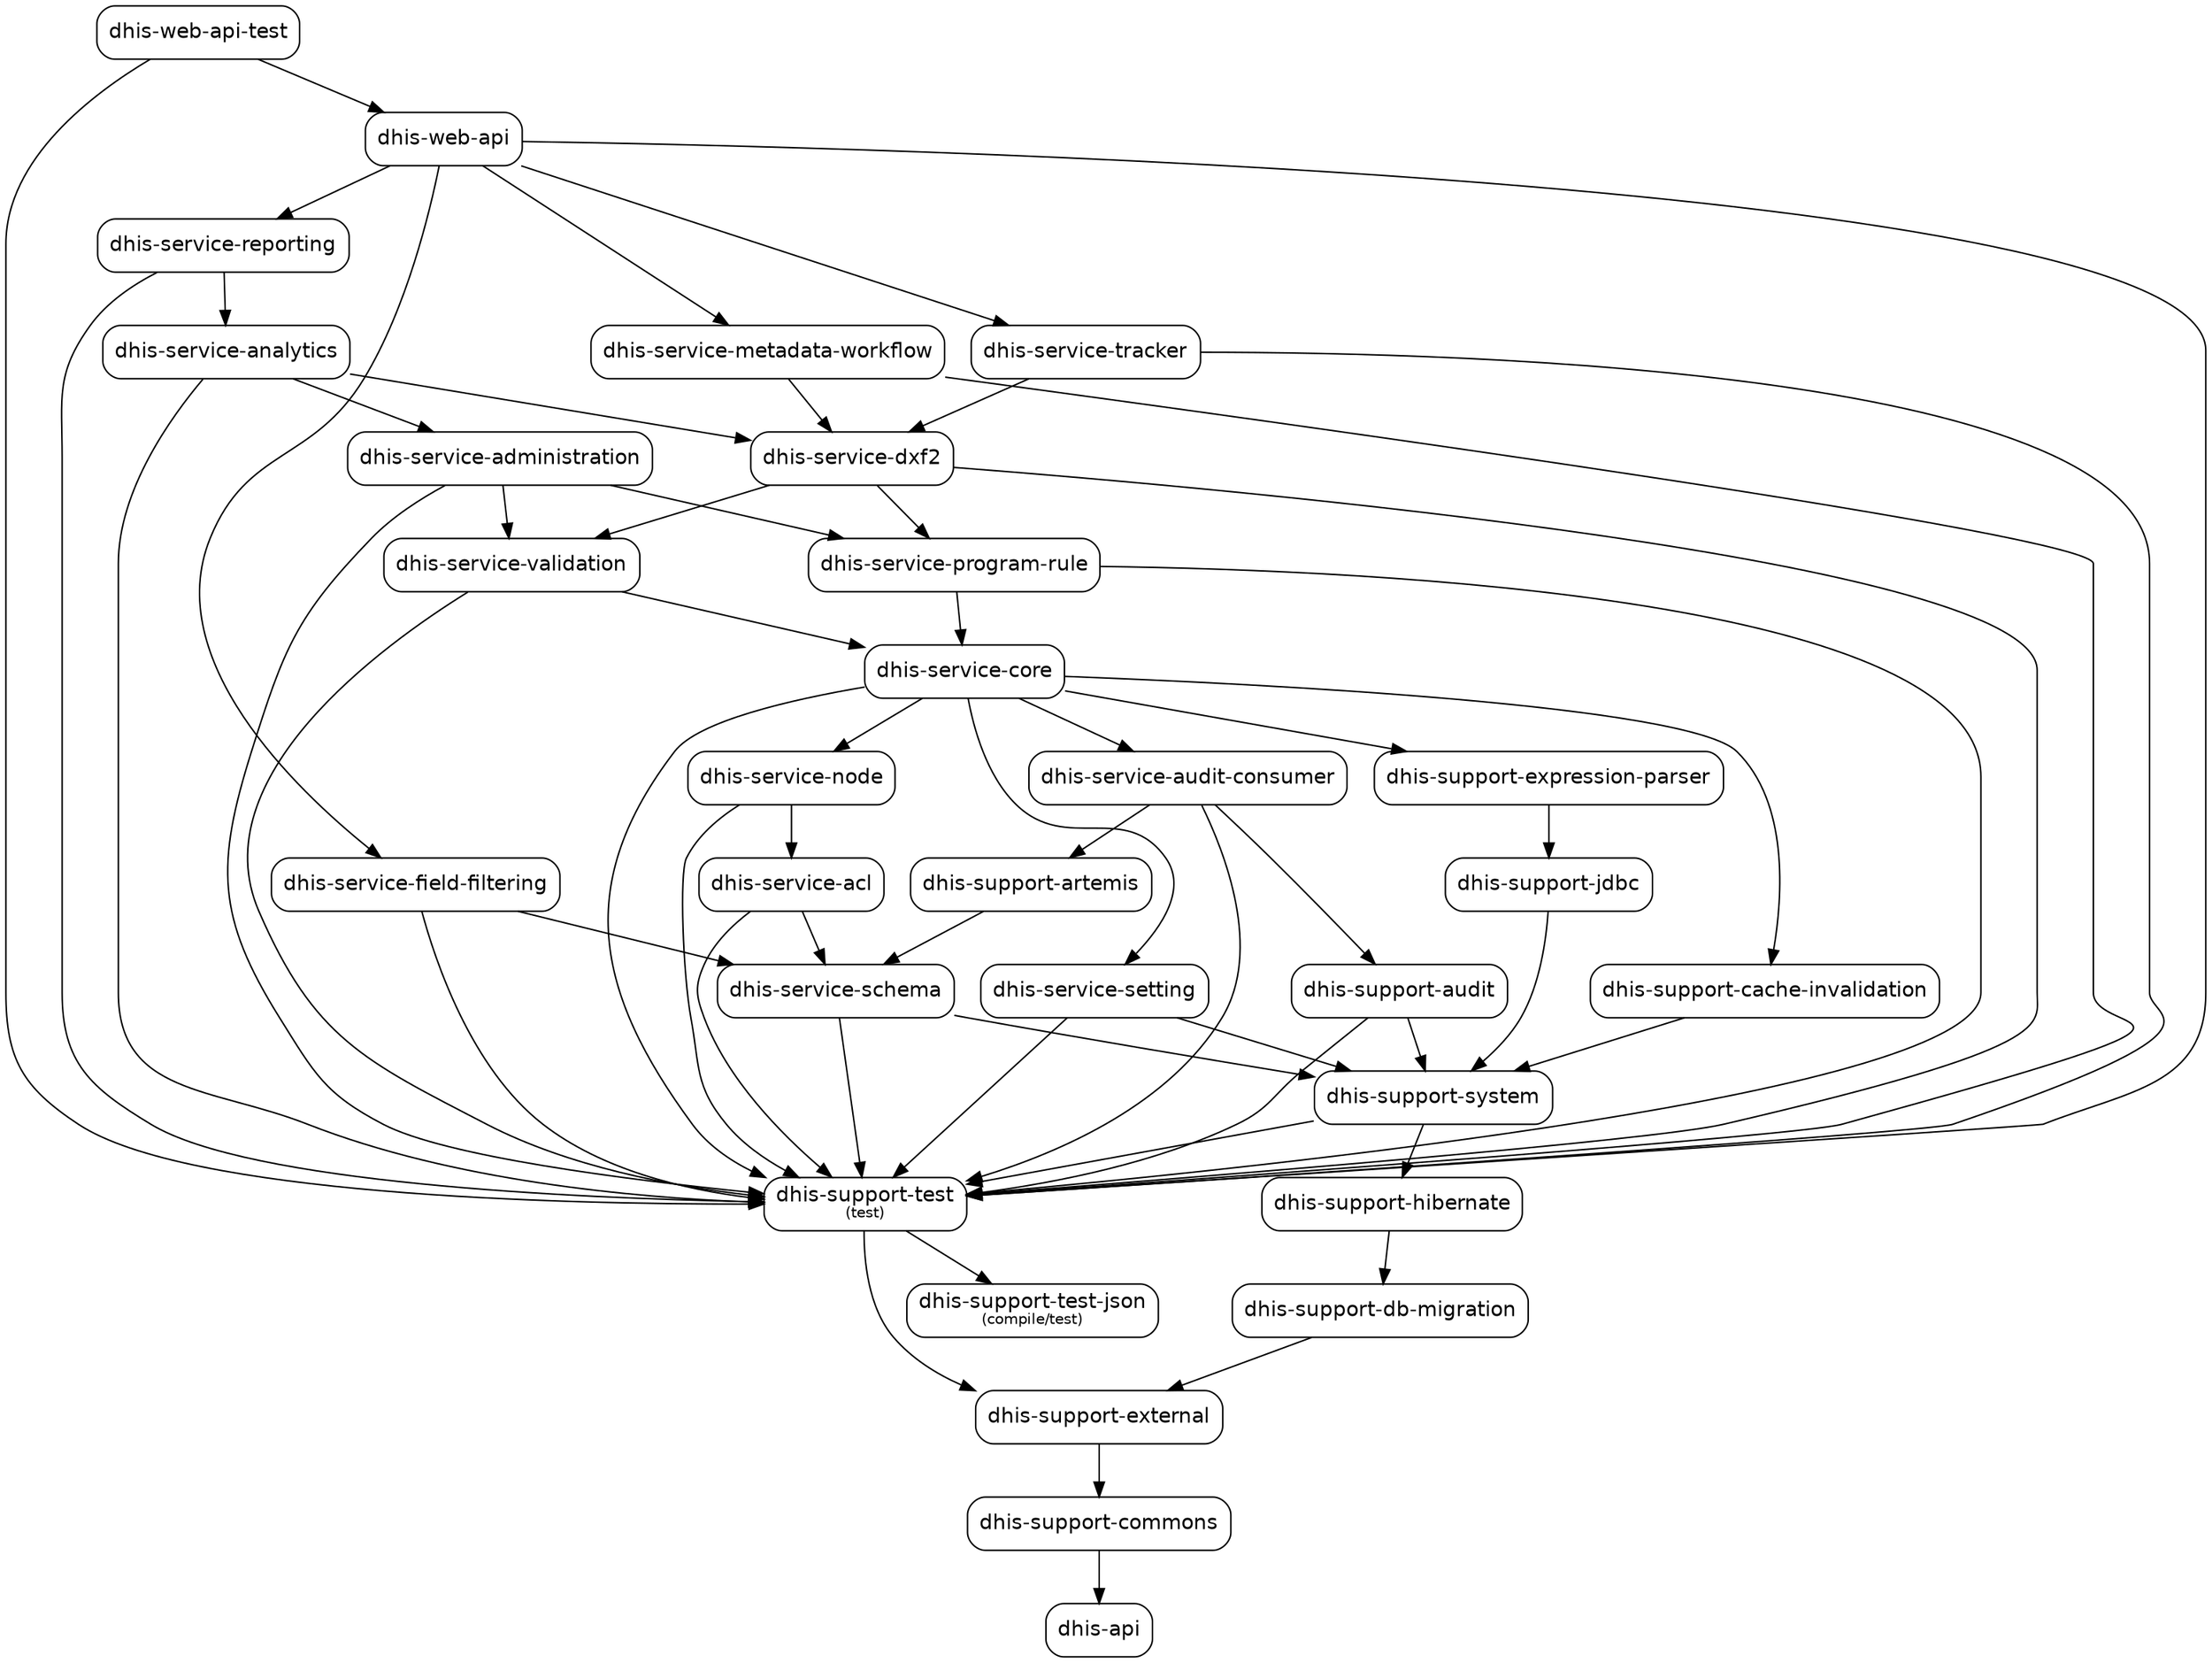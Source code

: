 digraph "dhis" {
  node [shape="box",style="rounded",fontname="Helvetica",fontsize="14"]
  edge [fontsize="10",fontname="Helvetica"]

  // Node Definitions:
  "org.hisp.dhis:dhis-support-commons:jar"[label=<dhis-support-commons>]
  "org.hisp.dhis:dhis-api:jar"[label=<dhis-api>]
  "org.hisp.dhis:dhis-support-external:jar"[label=<dhis-support-external>]
  "org.hisp.dhis:dhis-support-db-migration:jar"[label=<dhis-support-db-migration>]
  "org.hisp.dhis:dhis-support-hibernate:jar"[label=<dhis-support-hibernate>]
  "org.hisp.dhis:dhis-support-test:jar"[label=<dhis-support-test<font point-size="10"><br/>(test)</font>>]
  "org.hisp.dhis:dhis-support-test-json:jar"[label=<dhis-support-test-json<font point-size="10"><br/>(compile/test)</font>>]
  "org.hisp.dhis:dhis-support-system:jar"[label=<dhis-support-system>]
  "org.hisp.dhis:dhis-service-schema:jar"[label=<dhis-service-schema>]
  "org.hisp.dhis:dhis-service-setting:jar"[label=<dhis-service-setting>]
  "org.hisp.dhis:dhis-service-acl:jar"[label=<dhis-service-acl>]
  "org.hisp.dhis:dhis-support-artemis:jar"[label=<dhis-support-artemis>]
  "org.hisp.dhis:dhis-support-audit:jar"[label=<dhis-support-audit>]
  "org.hisp.dhis:dhis-service-audit-consumer:jar"[label=<dhis-service-audit-consumer>]
  "org.hisp.dhis:dhis-service-node:jar"[label=<dhis-service-node>]
  "org.hisp.dhis:dhis-service-field-filtering:jar"[label=<dhis-service-field-filtering>]
  "org.hisp.dhis:dhis-support-jdbc:jar"[label=<dhis-support-jdbc>]
  "org.hisp.dhis:dhis-support-expression-parser:jar"[label=<dhis-support-expression-parser>]
  "org.hisp.dhis:dhis-support-cache-invalidation:jar"[label=<dhis-support-cache-invalidation>]
  "org.hisp.dhis:dhis-service-core:jar"[label=<dhis-service-core>]
  "org.hisp.dhis:dhis-service-validation:jar"[label=<dhis-service-validation>]
  "org.hisp.dhis:dhis-service-program-rule:jar"[label=<dhis-service-program-rule>]
  "org.hisp.dhis:dhis-service-administration:jar"[label=<dhis-service-administration>]
  "org.hisp.dhis:dhis-service-dxf2:jar"[label=<dhis-service-dxf2>]
  "org.hisp.dhis:dhis-service-metadata-workflow:jar"[label=<dhis-service-metadata-workflow>]
  "org.hisp.dhis:dhis-service-analytics:jar"[label=<dhis-service-analytics>]
  "org.hisp.dhis:dhis-service-tracker:jar"[label=<dhis-service-tracker>]
  "org.hisp.dhis:dhis-service-reporting:jar"[label=<dhis-service-reporting>]
  "org.hisp.dhis:dhis-web-api:jar"[label=<dhis-web-api>]
  "org.hisp.dhis:dhis-web-api-test:jar"[label=<dhis-web-api-test>]

  // Edge Definitions:
  "org.hisp.dhis:dhis-support-commons:jar" -> "org.hisp.dhis:dhis-api:jar"
  "org.hisp.dhis:dhis-support-external:jar" -> "org.hisp.dhis:dhis-support-commons:jar"
  "org.hisp.dhis:dhis-support-db-migration:jar" -> "org.hisp.dhis:dhis-support-external:jar"
  "org.hisp.dhis:dhis-support-hibernate:jar" -> "org.hisp.dhis:dhis-support-db-migration:jar"
  "org.hisp.dhis:dhis-support-test:jar" -> "org.hisp.dhis:dhis-support-test-json:jar"
  "org.hisp.dhis:dhis-support-test:jar" -> "org.hisp.dhis:dhis-support-external:jar"
  "org.hisp.dhis:dhis-support-system:jar" -> "org.hisp.dhis:dhis-support-hibernate:jar"
  "org.hisp.dhis:dhis-support-system:jar" -> "org.hisp.dhis:dhis-support-test:jar"
  "org.hisp.dhis:dhis-service-schema:jar" -> "org.hisp.dhis:dhis-support-test:jar"
  "org.hisp.dhis:dhis-service-schema:jar" -> "org.hisp.dhis:dhis-support-system:jar"
  "org.hisp.dhis:dhis-service-setting:jar" -> "org.hisp.dhis:dhis-support-test:jar"
  "org.hisp.dhis:dhis-service-setting:jar" -> "org.hisp.dhis:dhis-support-system:jar"
  "org.hisp.dhis:dhis-service-acl:jar" -> "org.hisp.dhis:dhis-service-schema:jar"
  "org.hisp.dhis:dhis-service-acl:jar" -> "org.hisp.dhis:dhis-support-test:jar"
  "org.hisp.dhis:dhis-support-artemis:jar" -> "org.hisp.dhis:dhis-service-schema:jar"
  "org.hisp.dhis:dhis-support-audit:jar" -> "org.hisp.dhis:dhis-support-system:jar"
  "org.hisp.dhis:dhis-support-audit:jar" -> "org.hisp.dhis:dhis-support-test:jar"
  "org.hisp.dhis:dhis-service-audit-consumer:jar" -> "org.hisp.dhis:dhis-support-artemis:jar"
  "org.hisp.dhis:dhis-service-audit-consumer:jar" -> "org.hisp.dhis:dhis-support-audit:jar"
  "org.hisp.dhis:dhis-service-audit-consumer:jar" -> "org.hisp.dhis:dhis-support-test:jar"
  "org.hisp.dhis:dhis-service-node:jar" -> "org.hisp.dhis:dhis-service-acl:jar"
  "org.hisp.dhis:dhis-service-node:jar" -> "org.hisp.dhis:dhis-support-test:jar"
  "org.hisp.dhis:dhis-service-field-filtering:jar" -> "org.hisp.dhis:dhis-support-test:jar"
  "org.hisp.dhis:dhis-service-field-filtering:jar" -> "org.hisp.dhis:dhis-service-schema:jar"
  "org.hisp.dhis:dhis-support-jdbc:jar" -> "org.hisp.dhis:dhis-support-system:jar"
  "org.hisp.dhis:dhis-support-expression-parser:jar" -> "org.hisp.dhis:dhis-support-jdbc:jar"
  "org.hisp.dhis:dhis-support-cache-invalidation:jar" -> "org.hisp.dhis:dhis-support-system:jar"
  "org.hisp.dhis:dhis-service-core:jar" -> "org.hisp.dhis:dhis-service-setting:jar"
  "org.hisp.dhis:dhis-service-core:jar" -> "org.hisp.dhis:dhis-service-node:jar"
  "org.hisp.dhis:dhis-service-core:jar" -> "org.hisp.dhis:dhis-service-audit-consumer:jar"
  "org.hisp.dhis:dhis-service-core:jar" -> "org.hisp.dhis:dhis-support-expression-parser:jar"
  "org.hisp.dhis:dhis-service-core:jar" -> "org.hisp.dhis:dhis-support-test:jar"
  "org.hisp.dhis:dhis-service-core:jar" -> "org.hisp.dhis:dhis-support-cache-invalidation:jar"
  "org.hisp.dhis:dhis-service-validation:jar" -> "org.hisp.dhis:dhis-service-core:jar"
  "org.hisp.dhis:dhis-service-validation:jar" -> "org.hisp.dhis:dhis-support-test:jar"
  "org.hisp.dhis:dhis-service-program-rule:jar" -> "org.hisp.dhis:dhis-service-core:jar"
  "org.hisp.dhis:dhis-service-program-rule:jar" -> "org.hisp.dhis:dhis-support-test:jar"
  "org.hisp.dhis:dhis-service-administration:jar" -> "org.hisp.dhis:dhis-service-validation:jar"
  "org.hisp.dhis:dhis-service-administration:jar" -> "org.hisp.dhis:dhis-service-program-rule:jar"
  "org.hisp.dhis:dhis-service-administration:jar" -> "org.hisp.dhis:dhis-support-test:jar"
  "org.hisp.dhis:dhis-service-dxf2:jar" -> "org.hisp.dhis:dhis-service-program-rule:jar"
  "org.hisp.dhis:dhis-service-dxf2:jar" -> "org.hisp.dhis:dhis-service-validation:jar"
  "org.hisp.dhis:dhis-service-dxf2:jar" -> "org.hisp.dhis:dhis-support-test:jar"
  "org.hisp.dhis:dhis-service-metadata-workflow:jar" -> "org.hisp.dhis:dhis-service-dxf2:jar"
  "org.hisp.dhis:dhis-service-metadata-workflow:jar" -> "org.hisp.dhis:dhis-support-test:jar"
  "org.hisp.dhis:dhis-service-analytics:jar" -> "org.hisp.dhis:dhis-service-administration:jar"
  "org.hisp.dhis:dhis-service-analytics:jar" -> "org.hisp.dhis:dhis-service-dxf2:jar"
  "org.hisp.dhis:dhis-service-analytics:jar" -> "org.hisp.dhis:dhis-support-test:jar"
  "org.hisp.dhis:dhis-service-tracker:jar" -> "org.hisp.dhis:dhis-service-dxf2:jar"
  "org.hisp.dhis:dhis-service-tracker:jar" -> "org.hisp.dhis:dhis-support-test:jar"
  "org.hisp.dhis:dhis-service-reporting:jar" -> "org.hisp.dhis:dhis-service-analytics:jar"
  "org.hisp.dhis:dhis-service-reporting:jar" -> "org.hisp.dhis:dhis-support-test:jar"
  "org.hisp.dhis:dhis-web-api:jar" -> "org.hisp.dhis:dhis-service-metadata-workflow:jar"
  "org.hisp.dhis:dhis-web-api:jar" -> "org.hisp.dhis:dhis-service-reporting:jar"
  "org.hisp.dhis:dhis-web-api:jar" -> "org.hisp.dhis:dhis-service-tracker:jar"
  "org.hisp.dhis:dhis-web-api:jar" -> "org.hisp.dhis:dhis-service-field-filtering:jar"
  "org.hisp.dhis:dhis-web-api:jar" -> "org.hisp.dhis:dhis-support-test:jar"
  "org.hisp.dhis:dhis-web-api-test:jar" -> "org.hisp.dhis:dhis-web-api:jar"
  "org.hisp.dhis:dhis-web-api-test:jar" -> "org.hisp.dhis:dhis-support-test:jar"
}